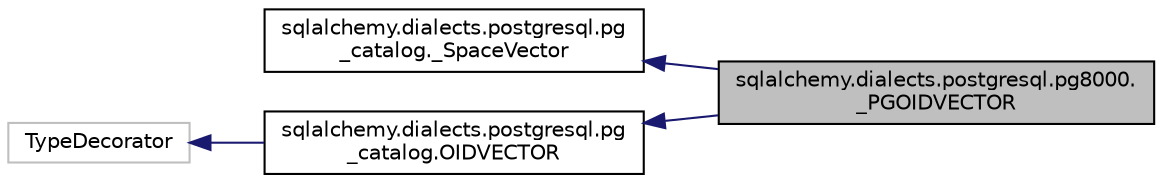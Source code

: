 digraph "sqlalchemy.dialects.postgresql.pg8000._PGOIDVECTOR"
{
 // LATEX_PDF_SIZE
  edge [fontname="Helvetica",fontsize="10",labelfontname="Helvetica",labelfontsize="10"];
  node [fontname="Helvetica",fontsize="10",shape=record];
  rankdir="LR";
  Node1 [label="sqlalchemy.dialects.postgresql.pg8000.\l_PGOIDVECTOR",height=0.2,width=0.4,color="black", fillcolor="grey75", style="filled", fontcolor="black",tooltip=" "];
  Node2 -> Node1 [dir="back",color="midnightblue",fontsize="10",style="solid",fontname="Helvetica"];
  Node2 [label="sqlalchemy.dialects.postgresql.pg\l_catalog._SpaceVector",height=0.2,width=0.4,color="black", fillcolor="white", style="filled",URL="$classsqlalchemy_1_1dialects_1_1postgresql_1_1pg__catalog_1_1__SpaceVector.html",tooltip=" "];
  Node3 -> Node1 [dir="back",color="midnightblue",fontsize="10",style="solid",fontname="Helvetica"];
  Node3 [label="sqlalchemy.dialects.postgresql.pg\l_catalog.OIDVECTOR",height=0.2,width=0.4,color="black", fillcolor="white", style="filled",URL="$classsqlalchemy_1_1dialects_1_1postgresql_1_1pg__catalog_1_1OIDVECTOR.html",tooltip=" "];
  Node4 -> Node3 [dir="back",color="midnightblue",fontsize="10",style="solid",fontname="Helvetica"];
  Node4 [label="TypeDecorator",height=0.2,width=0.4,color="grey75", fillcolor="white", style="filled",tooltip=" "];
}
